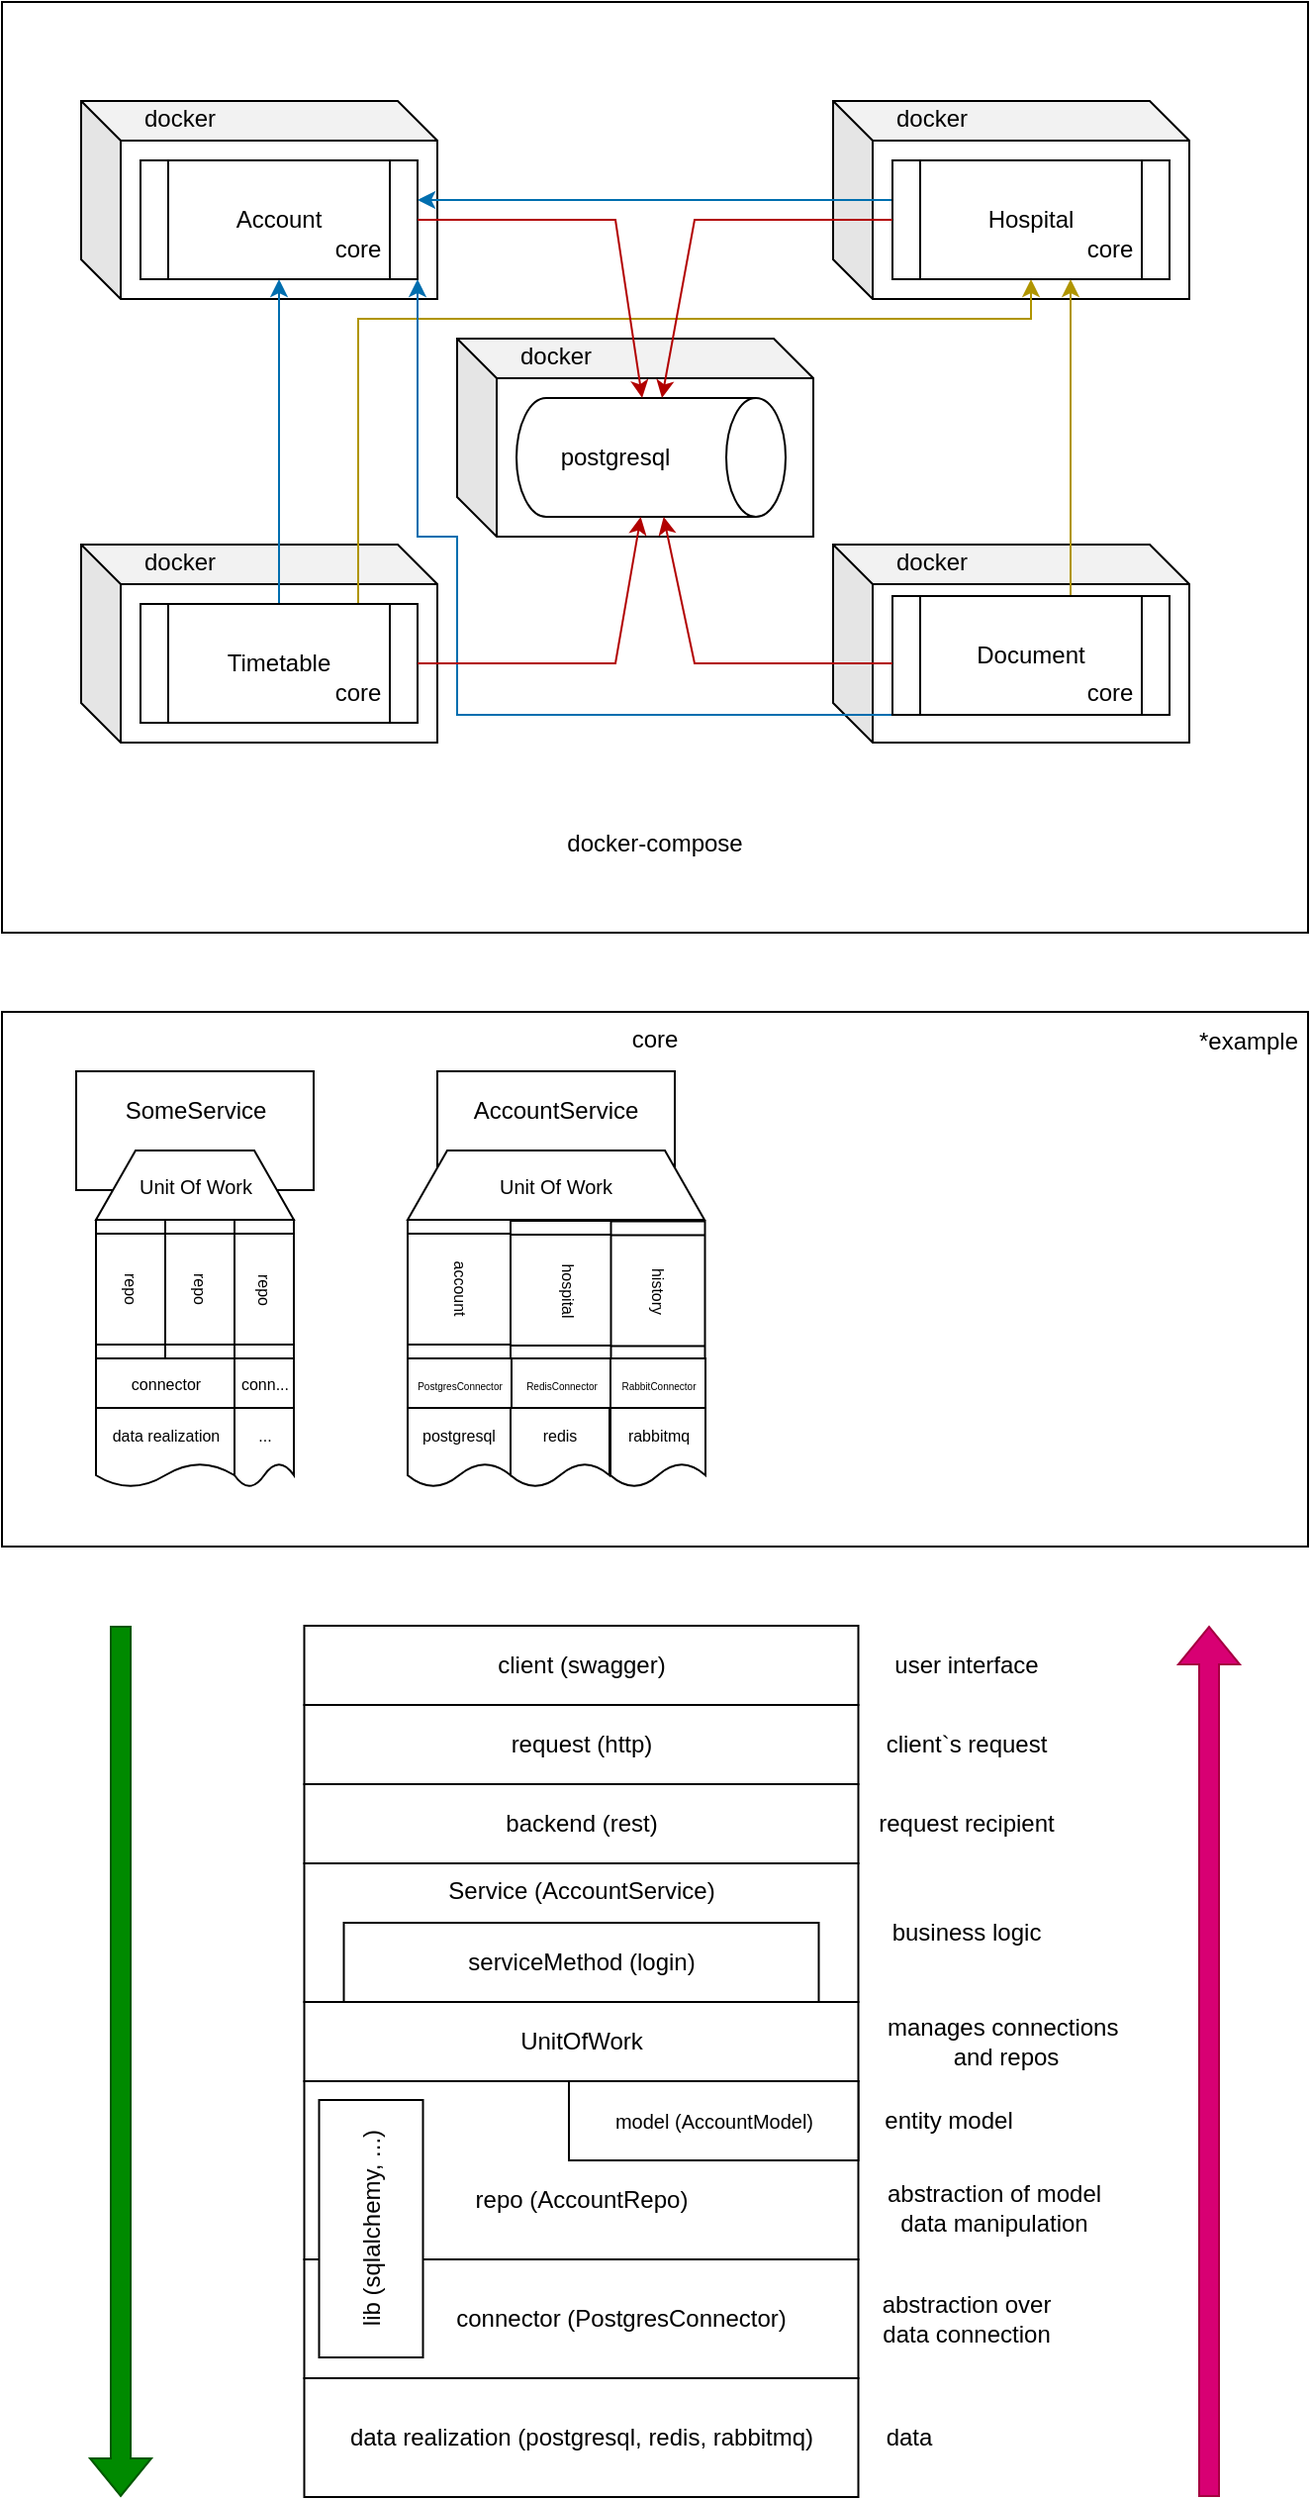 <mxfile version="24.7.17">
  <diagram name="Страница — 1" id="YHA3pZnFp0XXBxZ4jFpu">
    <mxGraphModel dx="797" dy="466" grid="1" gridSize="10" guides="1" tooltips="1" connect="1" arrows="1" fold="1" page="1" pageScale="1" pageWidth="827" pageHeight="1169" math="0" shadow="0">
      <root>
        <mxCell id="0" />
        <mxCell id="1" parent="0" />
        <mxCell id="pEnpetUxmgBtt27zvQgL-33" value="" style="rounded=0;whiteSpace=wrap;html=1;" parent="1" vertex="1">
          <mxGeometry x="60" y="20" width="660" height="470" as="geometry" />
        </mxCell>
        <mxCell id="pEnpetUxmgBtt27zvQgL-1" value="" style="shape=cube;whiteSpace=wrap;html=1;boundedLbl=1;backgroundOutline=1;darkOpacity=0.05;darkOpacity2=0.1;size=20;" parent="1" vertex="1">
          <mxGeometry x="100" y="70" width="180" height="100" as="geometry" />
        </mxCell>
        <mxCell id="pEnpetUxmgBtt27zvQgL-3" value="Account" style="shape=process;whiteSpace=wrap;html=1;backgroundOutline=1;" parent="1" vertex="1">
          <mxGeometry x="130" y="100" width="140" height="60" as="geometry" />
        </mxCell>
        <mxCell id="pEnpetUxmgBtt27zvQgL-4" value="core" style="text;html=1;align=center;verticalAlign=middle;whiteSpace=wrap;rounded=0;" parent="1" vertex="1">
          <mxGeometry x="210" y="130" width="60" height="30" as="geometry" />
        </mxCell>
        <mxCell id="pEnpetUxmgBtt27zvQgL-5" value="docker" style="text;html=1;align=center;verticalAlign=middle;whiteSpace=wrap;rounded=0;" parent="1" vertex="1">
          <mxGeometry x="120" y="64" width="60" height="30" as="geometry" />
        </mxCell>
        <mxCell id="pEnpetUxmgBtt27zvQgL-6" value="" style="shape=cube;whiteSpace=wrap;html=1;boundedLbl=1;backgroundOutline=1;darkOpacity=0.05;darkOpacity2=0.1;size=20;" parent="1" vertex="1">
          <mxGeometry x="480" y="70" width="180" height="100" as="geometry" />
        </mxCell>
        <mxCell id="pEnpetUxmgBtt27zvQgL-32" style="edgeStyle=orthogonalEdgeStyle;rounded=0;orthogonalLoop=1;jettySize=auto;html=1;fillColor=#1ba1e2;strokeColor=#006EAF;" parent="1" source="pEnpetUxmgBtt27zvQgL-7" target="pEnpetUxmgBtt27zvQgL-3" edge="1">
          <mxGeometry relative="1" as="geometry">
            <Array as="points">
              <mxPoint x="390" y="120" />
              <mxPoint x="390" y="120" />
            </Array>
          </mxGeometry>
        </mxCell>
        <mxCell id="pEnpetUxmgBtt27zvQgL-7" value="Hospital" style="shape=process;whiteSpace=wrap;html=1;backgroundOutline=1;" parent="1" vertex="1">
          <mxGeometry x="510" y="100" width="140" height="60" as="geometry" />
        </mxCell>
        <mxCell id="pEnpetUxmgBtt27zvQgL-8" value="core" style="text;html=1;align=center;verticalAlign=middle;whiteSpace=wrap;rounded=0;" parent="1" vertex="1">
          <mxGeometry x="590" y="130" width="60" height="30" as="geometry" />
        </mxCell>
        <mxCell id="pEnpetUxmgBtt27zvQgL-9" value="docker" style="text;html=1;align=center;verticalAlign=middle;whiteSpace=wrap;rounded=0;" parent="1" vertex="1">
          <mxGeometry x="500" y="64" width="60" height="30" as="geometry" />
        </mxCell>
        <mxCell id="pEnpetUxmgBtt27zvQgL-10" value="" style="shape=cube;whiteSpace=wrap;html=1;boundedLbl=1;backgroundOutline=1;darkOpacity=0.05;darkOpacity2=0.1;size=20;" parent="1" vertex="1">
          <mxGeometry x="100" y="294" width="180" height="100" as="geometry" />
        </mxCell>
        <mxCell id="pEnpetUxmgBtt27zvQgL-28" style="edgeStyle=orthogonalEdgeStyle;rounded=0;orthogonalLoop=1;jettySize=auto;html=1;fillColor=#1ba1e2;strokeColor=#006EAF;" parent="1" source="pEnpetUxmgBtt27zvQgL-11" target="pEnpetUxmgBtt27zvQgL-3" edge="1">
          <mxGeometry relative="1" as="geometry" />
        </mxCell>
        <mxCell id="pEnpetUxmgBtt27zvQgL-29" style="edgeStyle=orthogonalEdgeStyle;rounded=0;orthogonalLoop=1;jettySize=auto;html=1;fillColor=#e3c800;strokeColor=#B09500;" parent="1" source="pEnpetUxmgBtt27zvQgL-11" target="pEnpetUxmgBtt27zvQgL-7" edge="1">
          <mxGeometry relative="1" as="geometry">
            <Array as="points">
              <mxPoint x="240" y="180" />
              <mxPoint x="580" y="180" />
            </Array>
          </mxGeometry>
        </mxCell>
        <mxCell id="pEnpetUxmgBtt27zvQgL-11" value="Timetable" style="shape=process;whiteSpace=wrap;html=1;backgroundOutline=1;" parent="1" vertex="1">
          <mxGeometry x="130" y="324" width="140" height="60" as="geometry" />
        </mxCell>
        <mxCell id="pEnpetUxmgBtt27zvQgL-12" value="core" style="text;html=1;align=center;verticalAlign=middle;whiteSpace=wrap;rounded=0;" parent="1" vertex="1">
          <mxGeometry x="210" y="354" width="60" height="30" as="geometry" />
        </mxCell>
        <mxCell id="pEnpetUxmgBtt27zvQgL-13" value="docker" style="text;html=1;align=center;verticalAlign=middle;whiteSpace=wrap;rounded=0;" parent="1" vertex="1">
          <mxGeometry x="120" y="288" width="60" height="30" as="geometry" />
        </mxCell>
        <mxCell id="pEnpetUxmgBtt27zvQgL-14" value="" style="shape=cube;whiteSpace=wrap;html=1;boundedLbl=1;backgroundOutline=1;darkOpacity=0.05;darkOpacity2=0.1;size=20;" parent="1" vertex="1">
          <mxGeometry x="290" y="190" width="180" height="100" as="geometry" />
        </mxCell>
        <mxCell id="pEnpetUxmgBtt27zvQgL-17" value="docker" style="text;html=1;align=center;verticalAlign=middle;whiteSpace=wrap;rounded=0;" parent="1" vertex="1">
          <mxGeometry x="310" y="184" width="60" height="30" as="geometry" />
        </mxCell>
        <mxCell id="pEnpetUxmgBtt27zvQgL-18" value="" style="shape=cylinder3;whiteSpace=wrap;html=1;boundedLbl=1;backgroundOutline=1;size=15;rotation=90;" parent="1" vertex="1">
          <mxGeometry x="358" y="182" width="60" height="136" as="geometry" />
        </mxCell>
        <mxCell id="pEnpetUxmgBtt27zvQgL-19" value="postgresql" style="text;html=1;align=center;verticalAlign=middle;whiteSpace=wrap;rounded=0;" parent="1" vertex="1">
          <mxGeometry x="340" y="235" width="60" height="30" as="geometry" />
        </mxCell>
        <mxCell id="pEnpetUxmgBtt27zvQgL-20" value="" style="shape=cube;whiteSpace=wrap;html=1;boundedLbl=1;backgroundOutline=1;darkOpacity=0.05;darkOpacity2=0.1;size=20;" parent="1" vertex="1">
          <mxGeometry x="480" y="294" width="180" height="100" as="geometry" />
        </mxCell>
        <mxCell id="pEnpetUxmgBtt27zvQgL-30" style="edgeStyle=orthogonalEdgeStyle;rounded=0;orthogonalLoop=1;jettySize=auto;html=1;fillColor=#e3c800;strokeColor=#B09500;" parent="1" source="pEnpetUxmgBtt27zvQgL-21" target="pEnpetUxmgBtt27zvQgL-7" edge="1">
          <mxGeometry relative="1" as="geometry">
            <Array as="points">
              <mxPoint x="600" y="240" />
              <mxPoint x="600" y="240" />
            </Array>
          </mxGeometry>
        </mxCell>
        <mxCell id="pEnpetUxmgBtt27zvQgL-31" style="edgeStyle=orthogonalEdgeStyle;rounded=0;orthogonalLoop=1;jettySize=auto;html=1;fillColor=#1ba1e2;strokeColor=#006EAF;" parent="1" source="pEnpetUxmgBtt27zvQgL-21" target="pEnpetUxmgBtt27zvQgL-3" edge="1">
          <mxGeometry relative="1" as="geometry">
            <Array as="points">
              <mxPoint x="290" y="380" />
              <mxPoint x="290" y="290" />
              <mxPoint x="270" y="290" />
            </Array>
          </mxGeometry>
        </mxCell>
        <mxCell id="pEnpetUxmgBtt27zvQgL-21" value="Document" style="shape=process;whiteSpace=wrap;html=1;backgroundOutline=1;" parent="1" vertex="1">
          <mxGeometry x="510" y="320" width="140" height="60" as="geometry" />
        </mxCell>
        <mxCell id="pEnpetUxmgBtt27zvQgL-22" value="core" style="text;html=1;align=center;verticalAlign=middle;whiteSpace=wrap;rounded=0;" parent="1" vertex="1">
          <mxGeometry x="590" y="354" width="60" height="30" as="geometry" />
        </mxCell>
        <mxCell id="pEnpetUxmgBtt27zvQgL-23" value="docker" style="text;html=1;align=center;verticalAlign=middle;whiteSpace=wrap;rounded=0;" parent="1" vertex="1">
          <mxGeometry x="500" y="288" width="60" height="30" as="geometry" />
        </mxCell>
        <mxCell id="pEnpetUxmgBtt27zvQgL-24" style="edgeStyle=orthogonalEdgeStyle;rounded=0;orthogonalLoop=1;jettySize=auto;html=1;fillColor=#e51400;strokeColor=#B20000;" parent="1" source="pEnpetUxmgBtt27zvQgL-3" target="pEnpetUxmgBtt27zvQgL-18" edge="1">
          <mxGeometry relative="1" as="geometry">
            <Array as="points">
              <mxPoint x="370" y="130" />
            </Array>
          </mxGeometry>
        </mxCell>
        <mxCell id="pEnpetUxmgBtt27zvQgL-25" style="edgeStyle=orthogonalEdgeStyle;rounded=0;orthogonalLoop=1;jettySize=auto;html=1;fillColor=#e51400;strokeColor=#B20000;" parent="1" source="pEnpetUxmgBtt27zvQgL-11" target="pEnpetUxmgBtt27zvQgL-18" edge="1">
          <mxGeometry relative="1" as="geometry">
            <Array as="points">
              <mxPoint x="370" y="354" />
            </Array>
          </mxGeometry>
        </mxCell>
        <mxCell id="pEnpetUxmgBtt27zvQgL-26" style="edgeStyle=orthogonalEdgeStyle;rounded=0;orthogonalLoop=1;jettySize=auto;html=1;fillColor=#e51400;strokeColor=#B20000;" parent="1" source="pEnpetUxmgBtt27zvQgL-21" target="pEnpetUxmgBtt27zvQgL-18" edge="1">
          <mxGeometry relative="1" as="geometry">
            <Array as="points">
              <mxPoint x="410" y="354" />
            </Array>
          </mxGeometry>
        </mxCell>
        <mxCell id="pEnpetUxmgBtt27zvQgL-27" style="edgeStyle=orthogonalEdgeStyle;rounded=0;orthogonalLoop=1;jettySize=auto;html=1;fillColor=#e51400;strokeColor=#B20000;" parent="1" source="pEnpetUxmgBtt27zvQgL-7" target="pEnpetUxmgBtt27zvQgL-18" edge="1">
          <mxGeometry relative="1" as="geometry">
            <Array as="points">
              <mxPoint x="410" y="130" />
            </Array>
          </mxGeometry>
        </mxCell>
        <mxCell id="pEnpetUxmgBtt27zvQgL-34" value="docker-compose" style="text;html=1;align=center;verticalAlign=middle;whiteSpace=wrap;rounded=0;" parent="1" vertex="1">
          <mxGeometry x="320" y="430" width="140" height="30" as="geometry" />
        </mxCell>
        <mxCell id="dpA11uEPwWwYCblh6gnG-1" value="core" style="whiteSpace=wrap;html=1;labelPosition=center;verticalLabelPosition=middle;align=center;verticalAlign=top;" vertex="1" parent="1">
          <mxGeometry x="60" y="530" width="660" height="270" as="geometry" />
        </mxCell>
        <mxCell id="dpA11uEPwWwYCblh6gnG-2" value="SomeService" style="whiteSpace=wrap;html=1;spacingLeft=0;spacingBottom=20;" vertex="1" parent="1">
          <mxGeometry x="97.5" y="560" width="120" height="60" as="geometry" />
        </mxCell>
        <mxCell id="dpA11uEPwWwYCblh6gnG-3" value="Unit Of Work" style="shape=trapezoid;perimeter=trapezoidPerimeter;whiteSpace=wrap;html=1;fixedSize=1;fontSize=10;" vertex="1" parent="1">
          <mxGeometry x="107.5" y="600" width="100" height="35" as="geometry" />
        </mxCell>
        <mxCell id="dpA11uEPwWwYCblh6gnG-4" value="repo" style="shape=process;whiteSpace=wrap;html=1;backgroundOutline=1;rotation=90;fontSize=8;" vertex="1" parent="1">
          <mxGeometry x="90" y="652.5" width="70" height="35" as="geometry" />
        </mxCell>
        <mxCell id="dpA11uEPwWwYCblh6gnG-5" value="repo" style="shape=process;whiteSpace=wrap;html=1;backgroundOutline=1;rotation=90;fontSize=8;" vertex="1" parent="1">
          <mxGeometry x="125" y="652.5" width="70" height="35" as="geometry" />
        </mxCell>
        <mxCell id="dpA11uEPwWwYCblh6gnG-6" value="repo" style="shape=process;whiteSpace=wrap;html=1;backgroundOutline=1;rotation=90;fontSize=8;" vertex="1" parent="1">
          <mxGeometry x="157.5" y="655" width="70" height="30" as="geometry" />
        </mxCell>
        <mxCell id="dpA11uEPwWwYCblh6gnG-7" value="connector" style="rounded=0;whiteSpace=wrap;html=1;fontSize=8;" vertex="1" parent="1">
          <mxGeometry x="107.5" y="705" width="70" height="25" as="geometry" />
        </mxCell>
        <mxCell id="dpA11uEPwWwYCblh6gnG-8" value="conn..." style="rounded=0;whiteSpace=wrap;html=1;fontSize=8;" vertex="1" parent="1">
          <mxGeometry x="177.5" y="705" width="30" height="25" as="geometry" />
        </mxCell>
        <mxCell id="dpA11uEPwWwYCblh6gnG-9" value="data realization" style="shape=document;whiteSpace=wrap;html=1;boundedLbl=1;fontSize=8;" vertex="1" parent="1">
          <mxGeometry x="107.5" y="730" width="70" height="40" as="geometry" />
        </mxCell>
        <mxCell id="dpA11uEPwWwYCblh6gnG-10" value="..." style="shape=document;whiteSpace=wrap;html=1;boundedLbl=1;fontSize=8;" vertex="1" parent="1">
          <mxGeometry x="177.5" y="730" width="30" height="40" as="geometry" />
        </mxCell>
        <mxCell id="dpA11uEPwWwYCblh6gnG-11" value="AccountService" style="whiteSpace=wrap;html=1;spacingLeft=0;spacingBottom=20;" vertex="1" parent="1">
          <mxGeometry x="280" y="560" width="120" height="60" as="geometry" />
        </mxCell>
        <mxCell id="dpA11uEPwWwYCblh6gnG-12" value="Unit Of Work" style="shape=trapezoid;perimeter=trapezoidPerimeter;whiteSpace=wrap;html=1;fixedSize=1;fontSize=10;" vertex="1" parent="1">
          <mxGeometry x="265" y="600" width="150" height="35" as="geometry" />
        </mxCell>
        <mxCell id="dpA11uEPwWwYCblh6gnG-13" value="account" style="shape=process;whiteSpace=wrap;html=1;backgroundOutline=1;rotation=90;fontSize=8;" vertex="1" parent="1">
          <mxGeometry x="256.25" y="643.76" width="70" height="52.49" as="geometry" />
        </mxCell>
        <mxCell id="dpA11uEPwWwYCblh6gnG-14" value="hospital" style="shape=process;whiteSpace=wrap;html=1;backgroundOutline=1;rotation=90;fontSize=8;" vertex="1" parent="1">
          <mxGeometry x="311.5" y="641" width="70" height="59" as="geometry" />
        </mxCell>
        <mxCell id="dpA11uEPwWwYCblh6gnG-15" value="history" style="shape=process;whiteSpace=wrap;html=1;backgroundOutline=1;rotation=90;fontSize=8;" vertex="1" parent="1">
          <mxGeometry x="356.5" y="647" width="70" height="47.5" as="geometry" />
        </mxCell>
        <mxCell id="dpA11uEPwWwYCblh6gnG-16" value="PostgresConnector" style="rounded=0;whiteSpace=wrap;html=1;fontSize=5;" vertex="1" parent="1">
          <mxGeometry x="265" y="705" width="52.5" height="25" as="geometry" />
        </mxCell>
        <mxCell id="dpA11uEPwWwYCblh6gnG-17" value="RedisConnector" style="rounded=0;whiteSpace=wrap;html=1;fontSize=5;verticalAlign=middle;" vertex="1" parent="1">
          <mxGeometry x="317.5" y="705" width="50" height="25" as="geometry" />
        </mxCell>
        <mxCell id="dpA11uEPwWwYCblh6gnG-18" value="postgresql" style="shape=document;whiteSpace=wrap;html=1;boundedLbl=1;fontSize=8;" vertex="1" parent="1">
          <mxGeometry x="265" y="730" width="52" height="40" as="geometry" />
        </mxCell>
        <mxCell id="dpA11uEPwWwYCblh6gnG-19" value="RabbitConnector" style="rounded=0;whiteSpace=wrap;html=1;fontSize=5;" vertex="1" parent="1">
          <mxGeometry x="367.5" y="705" width="48" height="25" as="geometry" />
        </mxCell>
        <mxCell id="dpA11uEPwWwYCblh6gnG-20" value="redis" style="shape=document;whiteSpace=wrap;html=1;boundedLbl=1;fontSize=8;" vertex="1" parent="1">
          <mxGeometry x="317" y="730" width="50" height="40" as="geometry" />
        </mxCell>
        <mxCell id="dpA11uEPwWwYCblh6gnG-21" value="rabbitmq" style="shape=document;whiteSpace=wrap;html=1;boundedLbl=1;fontSize=8;" vertex="1" parent="1">
          <mxGeometry x="367.5" y="730" width="48" height="40" as="geometry" />
        </mxCell>
        <mxCell id="dpA11uEPwWwYCblh6gnG-22" value="*example" style="text;html=1;align=center;verticalAlign=middle;whiteSpace=wrap;rounded=0;" vertex="1" parent="1">
          <mxGeometry x="660" y="530" width="60" height="30" as="geometry" />
        </mxCell>
        <mxCell id="dpA11uEPwWwYCblh6gnG-23" value="data realization (postgresql, redis, rabbitmq)" style="rounded=0;whiteSpace=wrap;html=1;" vertex="1" parent="1">
          <mxGeometry x="212.75" y="1220" width="280" height="60" as="geometry" />
        </mxCell>
        <mxCell id="dpA11uEPwWwYCblh6gnG-24" value="&amp;nbsp; &amp;nbsp; &amp;nbsp; &amp;nbsp; &amp;nbsp; &amp;nbsp; connector (&lt;font style=&quot;font-size: 12px;&quot;&gt;PostgresConnector&lt;/font&gt;)" style="rounded=0;whiteSpace=wrap;html=1;" vertex="1" parent="1">
          <mxGeometry x="212.75" y="1160" width="280" height="60" as="geometry" />
        </mxCell>
        <mxCell id="dpA11uEPwWwYCblh6gnG-25" value="&lt;div&gt;&lt;br&gt;&lt;/div&gt;&lt;div&gt;&lt;br&gt;&lt;/div&gt;repo (Account&lt;font style=&quot;font-size: 12px;&quot;&gt;Repo&lt;/font&gt;)" style="rounded=0;whiteSpace=wrap;html=1;" vertex="1" parent="1">
          <mxGeometry x="212.75" y="1070" width="280" height="90" as="geometry" />
        </mxCell>
        <mxCell id="dpA11uEPwWwYCblh6gnG-26" value="lib (sqlalchemy, ...)" style="whiteSpace=wrap;html=1;rotation=270;" vertex="1" parent="1">
          <mxGeometry x="181.5" y="1118.25" width="130" height="52.5" as="geometry" />
        </mxCell>
        <mxCell id="dpA11uEPwWwYCblh6gnG-27" value="model (AccountModel)" style="rounded=0;whiteSpace=wrap;html=1;rotation=0;fontSize=10;" vertex="1" parent="1">
          <mxGeometry x="346.5" y="1070" width="146.25" height="40" as="geometry" />
        </mxCell>
        <mxCell id="dpA11uEPwWwYCblh6gnG-28" value="UnitOfWork" style="whiteSpace=wrap;html=1;" vertex="1" parent="1">
          <mxGeometry x="212.75" y="1030" width="280" height="40" as="geometry" />
        </mxCell>
        <mxCell id="dpA11uEPwWwYCblh6gnG-29" value="Service (AccountService)" style="whiteSpace=wrap;html=1;verticalAlign=top;" vertex="1" parent="1">
          <mxGeometry x="212.75" y="960" width="280" height="70" as="geometry" />
        </mxCell>
        <mxCell id="dpA11uEPwWwYCblh6gnG-30" value="serviceMethod (login)" style="whiteSpace=wrap;html=1;" vertex="1" parent="1">
          <mxGeometry x="232.75" y="990" width="240" height="40" as="geometry" />
        </mxCell>
        <mxCell id="dpA11uEPwWwYCblh6gnG-31" value="request (http)" style="whiteSpace=wrap;html=1;" vertex="1" parent="1">
          <mxGeometry x="212.75" y="880" width="280" height="40" as="geometry" />
        </mxCell>
        <mxCell id="dpA11uEPwWwYCblh6gnG-32" value="backend (rest)" style="whiteSpace=wrap;html=1;" vertex="1" parent="1">
          <mxGeometry x="212.75" y="920" width="280" height="40" as="geometry" />
        </mxCell>
        <mxCell id="dpA11uEPwWwYCblh6gnG-33" value="client (swagger)" style="whiteSpace=wrap;html=1;" vertex="1" parent="1">
          <mxGeometry x="212.75" y="840" width="280" height="40" as="geometry" />
        </mxCell>
        <mxCell id="dpA11uEPwWwYCblh6gnG-34" value="user interface" style="text;html=1;align=center;verticalAlign=middle;resizable=0;points=[];autosize=1;strokeColor=none;fillColor=none;" vertex="1" parent="1">
          <mxGeometry x="496.5" y="845" width="100" height="30" as="geometry" />
        </mxCell>
        <mxCell id="dpA11uEPwWwYCblh6gnG-35" value="client`s request" style="text;html=1;align=center;verticalAlign=middle;resizable=0;points=[];autosize=1;strokeColor=none;fillColor=none;" vertex="1" parent="1">
          <mxGeometry x="496.5" y="885" width="100" height="30" as="geometry" />
        </mxCell>
        <mxCell id="dpA11uEPwWwYCblh6gnG-36" value="request recipient" style="text;html=1;align=center;verticalAlign=middle;resizable=0;points=[];autosize=1;strokeColor=none;fillColor=none;" vertex="1" parent="1">
          <mxGeometry x="491.5" y="925" width="110" height="30" as="geometry" />
        </mxCell>
        <mxCell id="dpA11uEPwWwYCblh6gnG-37" value="business logic" style="text;html=1;align=center;verticalAlign=middle;resizable=0;points=[];autosize=1;strokeColor=none;fillColor=none;" vertex="1" parent="1">
          <mxGeometry x="496.5" y="980" width="100" height="30" as="geometry" />
        </mxCell>
        <mxCell id="dpA11uEPwWwYCblh6gnG-38" value="manages connections&amp;nbsp;&lt;div&gt;and repos&lt;/div&gt;" style="text;html=1;align=center;verticalAlign=middle;resizable=0;points=[];autosize=1;strokeColor=none;fillColor=none;" vertex="1" parent="1">
          <mxGeometry x="496.5" y="1030" width="140" height="40" as="geometry" />
        </mxCell>
        <mxCell id="dpA11uEPwWwYCblh6gnG-39" value="entity model" style="text;html=1;align=center;verticalAlign=middle;resizable=0;points=[];autosize=1;strokeColor=none;fillColor=none;" vertex="1" parent="1">
          <mxGeometry x="492.75" y="1075" width="90" height="30" as="geometry" />
        </mxCell>
        <mxCell id="dpA11uEPwWwYCblh6gnG-40" value="abstraction of model&lt;div&gt;data manipulation&lt;/div&gt;" style="text;html=1;align=center;verticalAlign=middle;resizable=0;points=[];autosize=1;strokeColor=none;fillColor=none;" vertex="1" parent="1">
          <mxGeometry x="496" y="1114.25" width="130" height="40" as="geometry" />
        </mxCell>
        <mxCell id="dpA11uEPwWwYCblh6gnG-41" value="data" style="text;html=1;align=center;verticalAlign=middle;resizable=0;points=[];autosize=1;strokeColor=none;fillColor=none;" vertex="1" parent="1">
          <mxGeometry x="492.75" y="1235" width="50" height="30" as="geometry" />
        </mxCell>
        <mxCell id="dpA11uEPwWwYCblh6gnG-42" value="abstraction over&lt;div&gt;data connection&lt;/div&gt;" style="text;html=1;align=center;verticalAlign=middle;resizable=0;points=[];autosize=1;strokeColor=none;fillColor=none;" vertex="1" parent="1">
          <mxGeometry x="491.5" y="1170" width="110" height="40" as="geometry" />
        </mxCell>
        <mxCell id="dpA11uEPwWwYCblh6gnG-44" value="" style="shape=flexArrow;endArrow=classic;html=1;rounded=0;fillColor=#008a00;strokeColor=#005700;" edge="1" parent="1">
          <mxGeometry width="50" height="50" relative="1" as="geometry">
            <mxPoint x="120" y="840" as="sourcePoint" />
            <mxPoint x="120" y="1280" as="targetPoint" />
          </mxGeometry>
        </mxCell>
        <mxCell id="dpA11uEPwWwYCblh6gnG-45" value="" style="shape=flexArrow;endArrow=classic;html=1;rounded=0;fillColor=#d80073;strokeColor=#A50040;" edge="1" parent="1">
          <mxGeometry width="50" height="50" relative="1" as="geometry">
            <mxPoint x="670" y="1280" as="sourcePoint" />
            <mxPoint x="670" y="840" as="targetPoint" />
          </mxGeometry>
        </mxCell>
      </root>
    </mxGraphModel>
  </diagram>
</mxfile>
